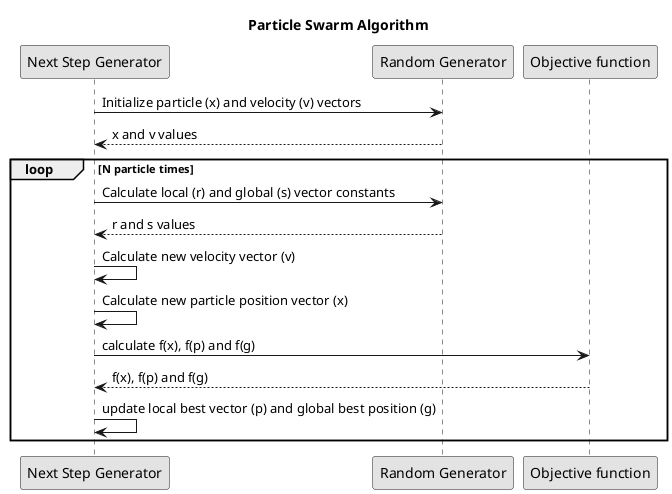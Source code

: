 @startuml
skinparam Monochrome true
title Particle Swarm Algorithm

participant "Next Step Generator" as next_step
participant "Random Generator" as rng_gen 
participant "Objective function" as obj_func

next_step -> rng_gen: Initialize particle (x) and velocity (v) vectors
rng_gen --> next_step: x and v values
loop N particle times
    next_step -> rng_gen: Calculate local (r) and global (s) vector constants
    rng_gen --> next_step: r and s values
    next_step -> next_step: Calculate new velocity vector (v)
    next_step -> next_step: Calculate new particle position vector (x)
    
    next_step -> obj_func: calculate f(x), f(p) and f(g)
    obj_func --> next_step: f(x), f(p) and f(g)

    next_step -> next_step: update local best vector (p) and global best position (g)
end

@enduml